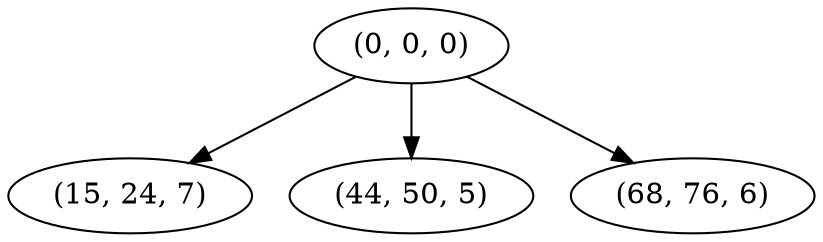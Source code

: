 digraph tree {
    "(0, 0, 0)";
    "(15, 24, 7)";
    "(44, 50, 5)";
    "(68, 76, 6)";
    "(0, 0, 0)" -> "(15, 24, 7)";
    "(0, 0, 0)" -> "(44, 50, 5)";
    "(0, 0, 0)" -> "(68, 76, 6)";
}
